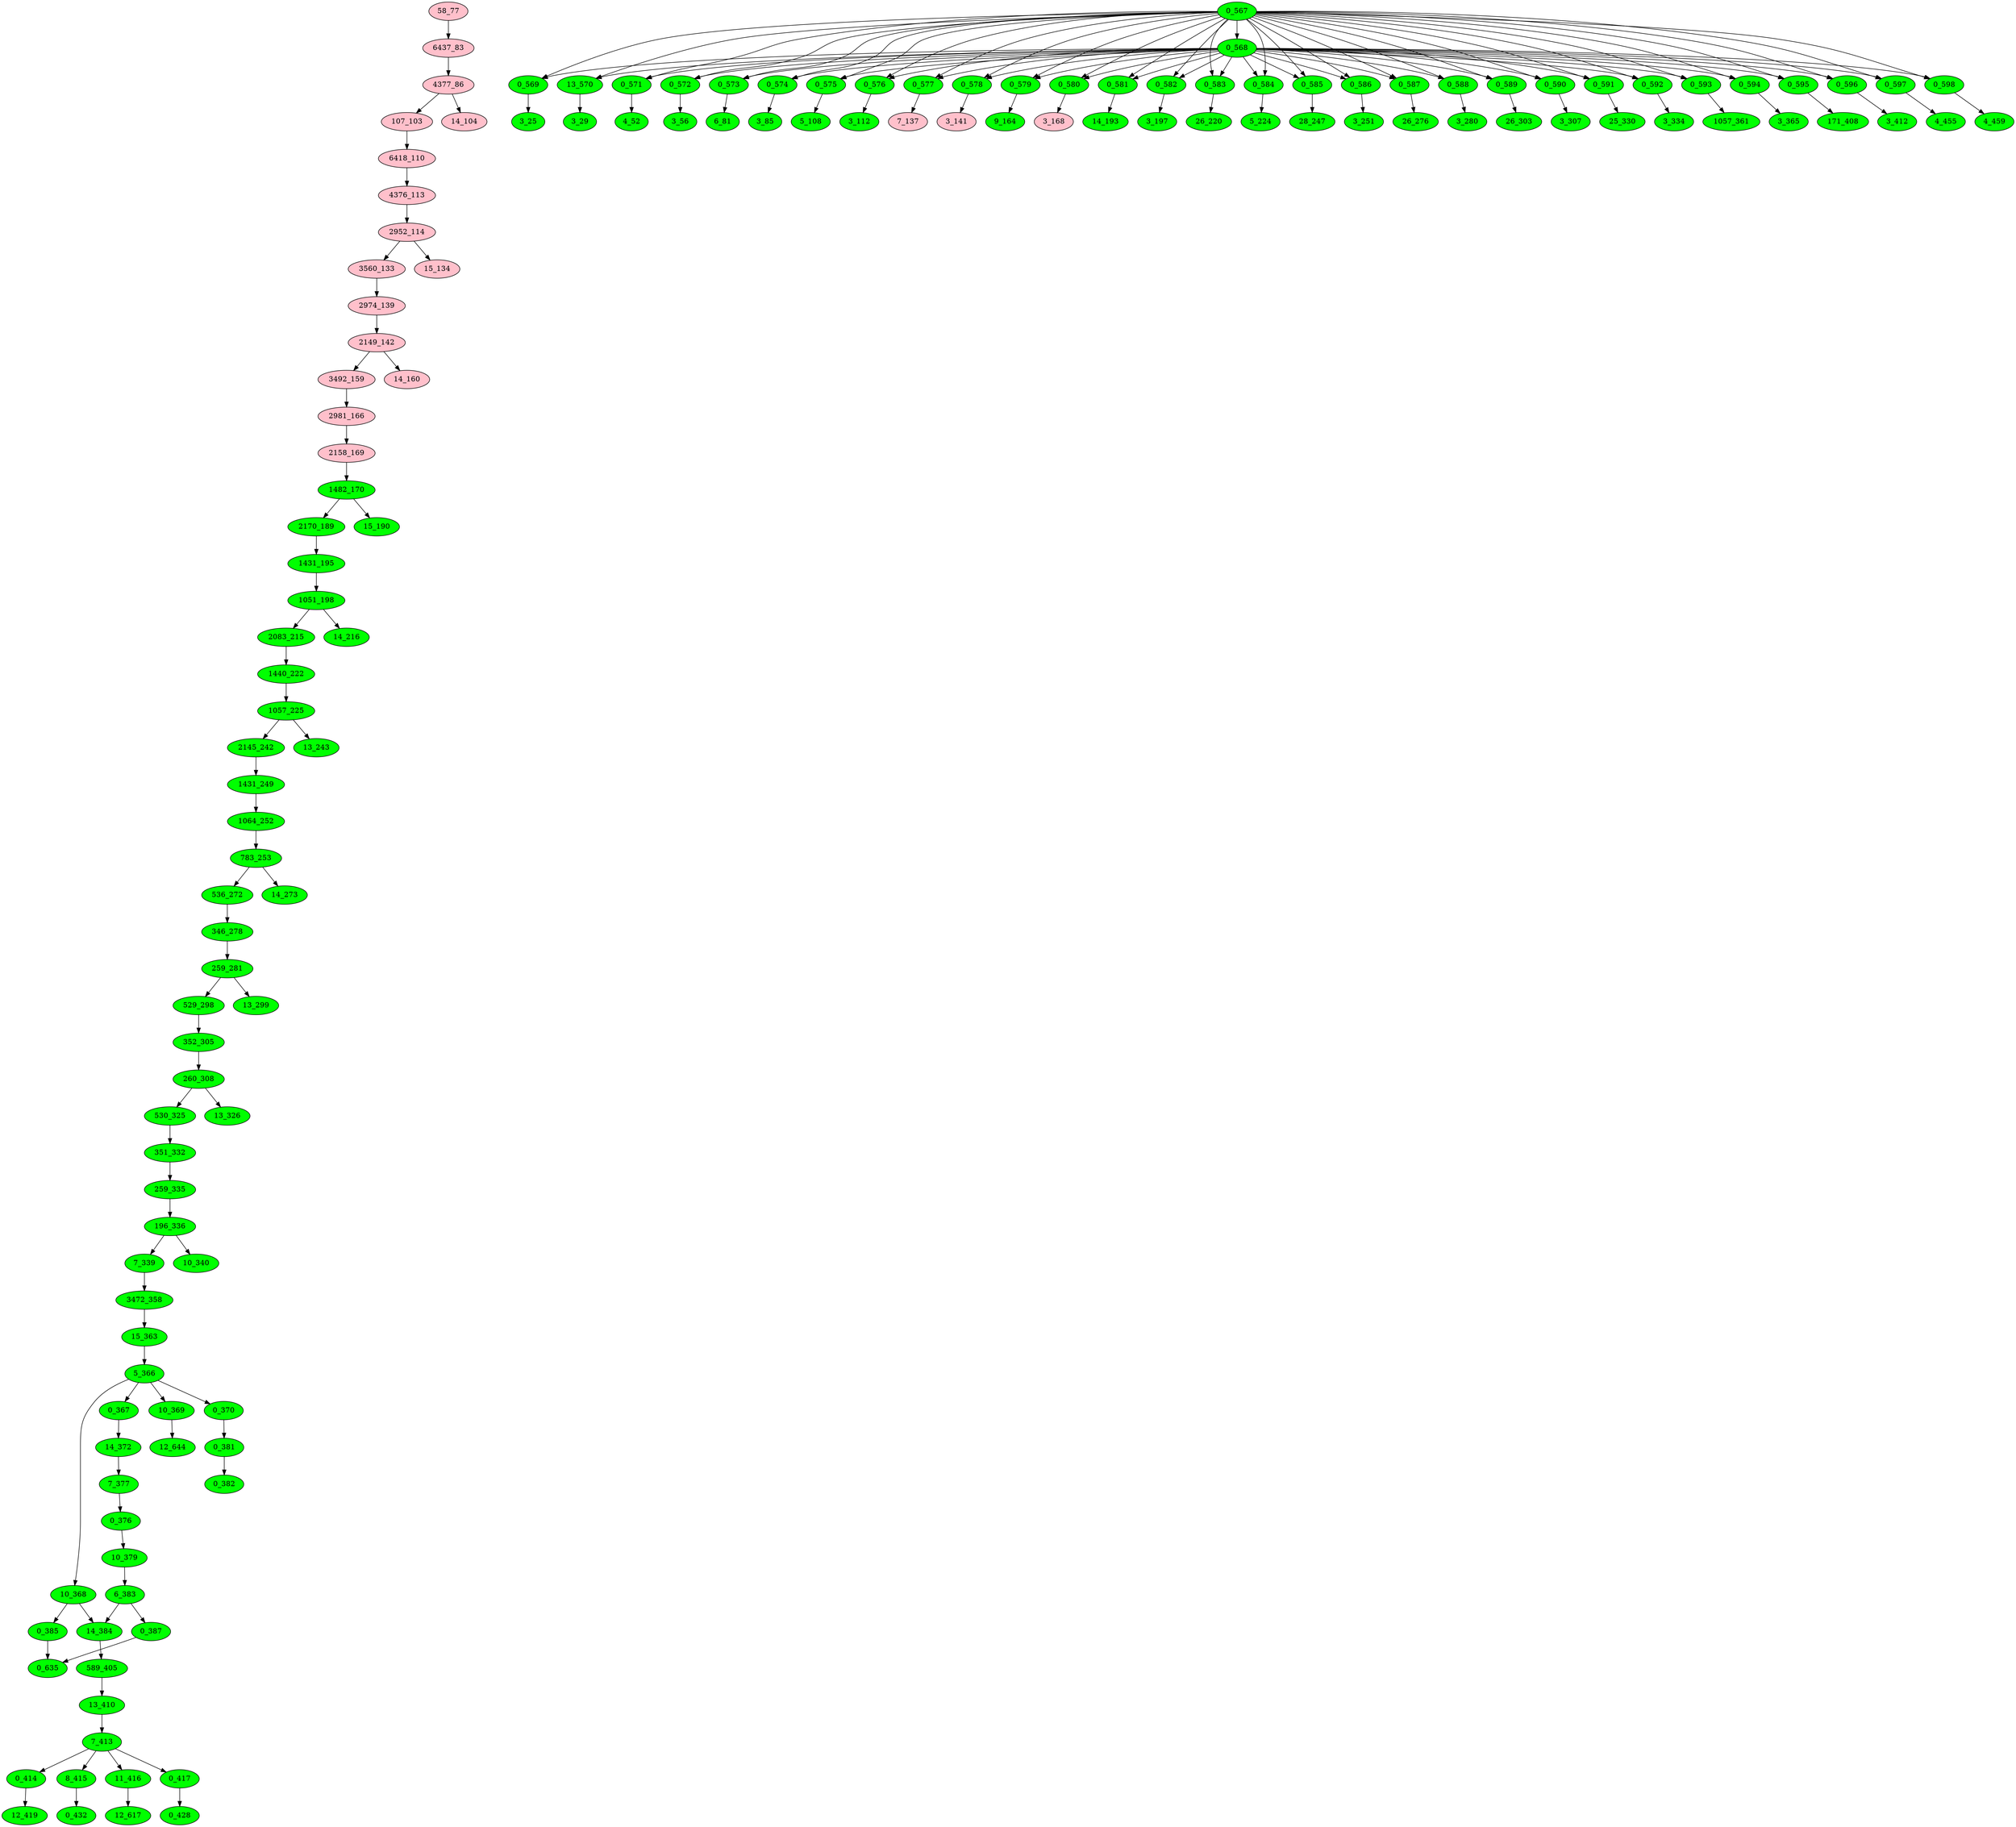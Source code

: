 digraph{
"58_77" [style=filled, fillcolor = pink]
"58_77" -> "6437_83"
"6437_83" [style=filled, fillcolor = pink]
"0_567" [style=filled, fillcolor = green]
"0_567" -> "0_568"
"0_568" [style=filled, fillcolor = green]
"0_567" -> "0_569"
"0_569" [style=filled, fillcolor = green]
"0_567" -> "13_570"
"13_570" [style=filled, fillcolor = green]
"0_567" -> "0_571"
"0_571" [style=filled, fillcolor = green]
"0_567" -> "0_572"
"0_572" [style=filled, fillcolor = green]
"0_567" -> "0_573"
"0_573" [style=filled, fillcolor = green]
"0_567" -> "0_574"
"0_574" [style=filled, fillcolor = green]
"0_567" -> "0_575"
"0_575" [style=filled, fillcolor = green]
"0_567" -> "0_576"
"0_576" [style=filled, fillcolor = green]
"0_567" -> "0_577"
"0_577" [style=filled, fillcolor = green]
"0_567" -> "0_578"
"0_578" [style=filled, fillcolor = green]
"0_567" -> "0_579"
"0_579" [style=filled, fillcolor = green]
"0_567" -> "0_580"
"0_580" [style=filled, fillcolor = green]
"0_567" -> "0_581"
"0_581" [style=filled, fillcolor = green]
"0_567" -> "0_582"
"0_582" [style=filled, fillcolor = green]
"0_567" -> "0_583"
"0_583" [style=filled, fillcolor = green]
"0_567" -> "0_584"
"0_584" [style=filled, fillcolor = green]
"0_567" -> "0_585"
"0_585" [style=filled, fillcolor = green]
"0_567" -> "0_586"
"0_586" [style=filled, fillcolor = green]
"0_567" -> "0_587"
"0_587" [style=filled, fillcolor = green]
"0_567" -> "0_588"
"0_588" [style=filled, fillcolor = green]
"0_567" -> "0_589"
"0_589" [style=filled, fillcolor = green]
"0_567" -> "0_590"
"0_590" [style=filled, fillcolor = green]
"0_567" -> "0_591"
"0_591" [style=filled, fillcolor = green]
"0_567" -> "0_592"
"0_592" [style=filled, fillcolor = green]
"0_567" -> "0_593"
"0_593" [style=filled, fillcolor = green]
"0_567" -> "0_594"
"0_594" [style=filled, fillcolor = green]
"0_567" -> "0_595"
"0_595" [style=filled, fillcolor = green]
"0_567" -> "0_596"
"0_596" [style=filled, fillcolor = green]
"0_567" -> "0_597"
"0_597" [style=filled, fillcolor = green]
"0_567" -> "0_598"
"0_598" [style=filled, fillcolor = green]
"6437_83" [style=filled, fillcolor = pink]
"6437_83" -> "4377_86"
"4377_86" [style=filled, fillcolor = pink]
"0_568" [style=filled, fillcolor = green]
"0_568" -> "0_569"
"0_569" [style=filled, fillcolor = green]
"0_568" -> "13_570"
"13_570" [style=filled, fillcolor = green]
"0_568" -> "0_571"
"0_571" [style=filled, fillcolor = green]
"0_568" -> "0_572"
"0_572" [style=filled, fillcolor = green]
"0_568" -> "0_573"
"0_573" [style=filled, fillcolor = green]
"0_568" -> "0_574"
"0_574" [style=filled, fillcolor = green]
"0_568" -> "0_575"
"0_575" [style=filled, fillcolor = green]
"0_568" -> "0_576"
"0_576" [style=filled, fillcolor = green]
"0_568" -> "0_577"
"0_577" [style=filled, fillcolor = green]
"0_568" -> "0_578"
"0_578" [style=filled, fillcolor = green]
"0_568" -> "0_579"
"0_579" [style=filled, fillcolor = green]
"0_568" -> "0_580"
"0_580" [style=filled, fillcolor = green]
"0_568" -> "0_581"
"0_581" [style=filled, fillcolor = green]
"0_568" -> "0_582"
"0_582" [style=filled, fillcolor = green]
"0_568" -> "0_583"
"0_583" [style=filled, fillcolor = green]
"0_568" -> "0_584"
"0_584" [style=filled, fillcolor = green]
"0_568" -> "0_585"
"0_585" [style=filled, fillcolor = green]
"0_568" -> "0_586"
"0_586" [style=filled, fillcolor = green]
"0_568" -> "0_587"
"0_587" [style=filled, fillcolor = green]
"0_568" -> "0_588"
"0_588" [style=filled, fillcolor = green]
"0_568" -> "0_589"
"0_589" [style=filled, fillcolor = green]
"0_568" -> "0_590"
"0_590" [style=filled, fillcolor = green]
"0_568" -> "0_591"
"0_591" [style=filled, fillcolor = green]
"0_568" -> "0_592"
"0_592" [style=filled, fillcolor = green]
"0_568" -> "0_593"
"0_593" [style=filled, fillcolor = green]
"0_568" -> "0_594"
"0_594" [style=filled, fillcolor = green]
"0_568" -> "0_595"
"0_595" [style=filled, fillcolor = green]
"0_568" -> "0_596"
"0_596" [style=filled, fillcolor = green]
"0_568" -> "0_597"
"0_597" [style=filled, fillcolor = green]
"0_568" -> "0_598"
"0_598" [style=filled, fillcolor = green]
"0_569" [style=filled, fillcolor = green]
"0_569" -> "3_25"
"3_25" [style=filled, fillcolor = green]
"13_570" [style=filled, fillcolor = green]
"13_570" -> "3_29"
"3_29" [style=filled, fillcolor = green]
"0_571" [style=filled, fillcolor = green]
"0_571" -> "4_52"
"4_52" [style=filled, fillcolor = green]
"0_572" [style=filled, fillcolor = green]
"0_572" -> "3_56"
"3_56" [style=filled, fillcolor = green]
"0_573" [style=filled, fillcolor = green]
"0_573" -> "6_81"
"6_81" [style=filled, fillcolor = green]
"0_574" [style=filled, fillcolor = green]
"0_574" -> "3_85"
"3_85" [style=filled, fillcolor = green]
"4377_86" [style=filled, fillcolor = pink]
"4377_86" -> "107_103"
"107_103" [style=filled, fillcolor = pink]
"4377_86" -> "14_104"
"14_104" [style=filled, fillcolor = pink]
"0_575" [style=filled, fillcolor = green]
"0_575" -> "5_108"
"5_108" [style=filled, fillcolor = green]
"0_576" [style=filled, fillcolor = green]
"0_576" -> "3_112"
"3_112" [style=filled, fillcolor = green]
"0_577" [style=filled, fillcolor = green]
"0_577" -> "7_137"
"7_137" [style=filled, fillcolor = pink]
"0_578" [style=filled, fillcolor = green]
"0_578" -> "3_141"
"3_141" [style=filled, fillcolor = pink]
"0_579" [style=filled, fillcolor = green]
"0_579" -> "9_164"
"9_164" [style=filled, fillcolor = green]
"0_580" [style=filled, fillcolor = green]
"0_580" -> "3_168"
"3_168" [style=filled, fillcolor = pink]
"0_581" [style=filled, fillcolor = green]
"0_581" -> "14_193"
"14_193" [style=filled, fillcolor = green]
"0_582" [style=filled, fillcolor = green]
"0_582" -> "3_197"
"3_197" [style=filled, fillcolor = green]
"0_583" [style=filled, fillcolor = green]
"0_583" -> "26_220"
"26_220" [style=filled, fillcolor = green]
"0_584" [style=filled, fillcolor = green]
"0_584" -> "5_224"
"5_224" [style=filled, fillcolor = green]
"0_585" [style=filled, fillcolor = green]
"0_585" -> "28_247"
"28_247" [style=filled, fillcolor = green]
"0_586" [style=filled, fillcolor = green]
"0_586" -> "3_251"
"3_251" [style=filled, fillcolor = green]
"0_587" [style=filled, fillcolor = green]
"0_587" -> "26_276"
"26_276" [style=filled, fillcolor = green]
"0_588" [style=filled, fillcolor = green]
"0_588" -> "3_280"
"3_280" [style=filled, fillcolor = green]
"0_589" [style=filled, fillcolor = green]
"0_589" -> "26_303"
"26_303" [style=filled, fillcolor = green]
"0_590" [style=filled, fillcolor = green]
"0_590" -> "3_307"
"3_307" [style=filled, fillcolor = green]
"0_591" [style=filled, fillcolor = green]
"0_591" -> "25_330"
"25_330" [style=filled, fillcolor = green]
"0_592" [style=filled, fillcolor = green]
"0_592" -> "3_334"
"3_334" [style=filled, fillcolor = green]
"0_593" [style=filled, fillcolor = green]
"0_593" -> "1057_361"
"1057_361" [style=filled, fillcolor = green]
"0_594" [style=filled, fillcolor = green]
"0_594" -> "3_365"
"3_365" [style=filled, fillcolor = green]
"0_595" [style=filled, fillcolor = green]
"0_595" -> "171_408"
"171_408" [style=filled, fillcolor = green]
"0_596" [style=filled, fillcolor = green]
"0_596" -> "3_412"
"3_412" [style=filled, fillcolor = green]
"0_597" [style=filled, fillcolor = green]
"0_597" -> "4_455"
"4_455" [style=filled, fillcolor = green]
"0_598" [style=filled, fillcolor = green]
"0_598" -> "4_459"
"4_459" [style=filled, fillcolor = green]
"107_103" [style=filled, fillcolor = pink]
"107_103" -> "6418_110"
"6418_110" [style=filled, fillcolor = pink]
"6418_110" [style=filled, fillcolor = pink]
"6418_110" -> "4376_113"
"4376_113" [style=filled, fillcolor = pink]
"4376_113" [style=filled, fillcolor = pink]
"4376_113" -> "2952_114"
"2952_114" [style=filled, fillcolor = pink]
"2952_114" [style=filled, fillcolor = pink]
"2952_114" -> "3560_133"
"3560_133" [style=filled, fillcolor = pink]
"2952_114" -> "15_134"
"15_134" [style=filled, fillcolor = pink]
"3560_133" [style=filled, fillcolor = pink]
"3560_133" -> "2974_139"
"2974_139" [style=filled, fillcolor = pink]
"2974_139" [style=filled, fillcolor = pink]
"2974_139" -> "2149_142"
"2149_142" [style=filled, fillcolor = pink]
"2149_142" [style=filled, fillcolor = pink]
"2149_142" -> "3492_159"
"3492_159" [style=filled, fillcolor = pink]
"2149_142" -> "14_160"
"14_160" [style=filled, fillcolor = pink]
"3492_159" [style=filled, fillcolor = pink]
"3492_159" -> "2981_166"
"2981_166" [style=filled, fillcolor = pink]
"2981_166" [style=filled, fillcolor = pink]
"2981_166" -> "2158_169"
"2158_169" [style=filled, fillcolor = pink]
"2158_169" [style=filled, fillcolor = pink]
"2158_169" -> "1482_170"
"1482_170" [style=filled, fillcolor = green]
"1482_170" [style=filled, fillcolor = green]
"1482_170" -> "2170_189"
"2170_189" [style=filled, fillcolor = green]
"1482_170" -> "15_190"
"15_190" [style=filled, fillcolor = green]
"2170_189" [style=filled, fillcolor = green]
"2170_189" -> "1431_195"
"1431_195" [style=filled, fillcolor = green]
"1431_195" [style=filled, fillcolor = green]
"1431_195" -> "1051_198"
"1051_198" [style=filled, fillcolor = green]
"1051_198" [style=filled, fillcolor = green]
"1051_198" -> "2083_215"
"2083_215" [style=filled, fillcolor = green]
"1051_198" -> "14_216"
"14_216" [style=filled, fillcolor = green]
"2083_215" [style=filled, fillcolor = green]
"2083_215" -> "1440_222"
"1440_222" [style=filled, fillcolor = green]
"1440_222" [style=filled, fillcolor = green]
"1440_222" -> "1057_225"
"1057_225" [style=filled, fillcolor = green]
"1057_225" [style=filled, fillcolor = green]
"1057_225" -> "2145_242"
"2145_242" [style=filled, fillcolor = green]
"1057_225" -> "13_243"
"13_243" [style=filled, fillcolor = green]
"2145_242" [style=filled, fillcolor = green]
"2145_242" -> "1431_249"
"1431_249" [style=filled, fillcolor = green]
"1431_249" [style=filled, fillcolor = green]
"1431_249" -> "1064_252"
"1064_252" [style=filled, fillcolor = green]
"1064_252" [style=filled, fillcolor = green]
"1064_252" -> "783_253"
"783_253" [style=filled, fillcolor = green]
"783_253" [style=filled, fillcolor = green]
"783_253" -> "536_272"
"536_272" [style=filled, fillcolor = green]
"783_253" -> "14_273"
"14_273" [style=filled, fillcolor = green]
"536_272" [style=filled, fillcolor = green]
"536_272" -> "346_278"
"346_278" [style=filled, fillcolor = green]
"346_278" [style=filled, fillcolor = green]
"346_278" -> "259_281"
"259_281" [style=filled, fillcolor = green]
"259_281" [style=filled, fillcolor = green]
"259_281" -> "529_298"
"529_298" [style=filled, fillcolor = green]
"259_281" -> "13_299"
"13_299" [style=filled, fillcolor = green]
"529_298" [style=filled, fillcolor = green]
"529_298" -> "352_305"
"352_305" [style=filled, fillcolor = green]
"352_305" [style=filled, fillcolor = green]
"352_305" -> "260_308"
"260_308" [style=filled, fillcolor = green]
"260_308" [style=filled, fillcolor = green]
"260_308" -> "530_325"
"530_325" [style=filled, fillcolor = green]
"260_308" -> "13_326"
"13_326" [style=filled, fillcolor = green]
"530_325" [style=filled, fillcolor = green]
"530_325" -> "351_332"
"351_332" [style=filled, fillcolor = green]
"351_332" [style=filled, fillcolor = green]
"351_332" -> "259_335"
"259_335" [style=filled, fillcolor = green]
"259_335" [style=filled, fillcolor = green]
"259_335" -> "196_336"
"196_336" [style=filled, fillcolor = green]
"196_336" [style=filled, fillcolor = green]
"196_336" -> "7_339"
"7_339" [style=filled, fillcolor = green]
"196_336" -> "10_340"
"10_340" [style=filled, fillcolor = green]
"7_339" [style=filled, fillcolor = green]
"7_339" -> "3472_358"
"3472_358" [style=filled, fillcolor = green]
"3472_358" [style=filled, fillcolor = green]
"3472_358" -> "15_363"
"15_363" [style=filled, fillcolor = green]
"15_363" [style=filled, fillcolor = green]
"15_363" -> "5_366"
"5_366" [style=filled, fillcolor = green]
"5_366" [style=filled, fillcolor = green]
"5_366" -> "0_367"
"0_367" [style=filled, fillcolor = green]
"5_366" -> "10_368"
"10_368" [style=filled, fillcolor = green]
"5_366" -> "10_369"
"10_369" [style=filled, fillcolor = green]
"5_366" -> "0_370"
"0_370" [style=filled, fillcolor = green]
"0_367" [style=filled, fillcolor = green]
"0_367" -> "14_372"
"14_372" [style=filled, fillcolor = green]
"0_370" [style=filled, fillcolor = green]
"0_370" -> "0_381"
"0_381" [style=filled, fillcolor = green]
"10_368" [style=filled, fillcolor = green]
"10_368" -> "0_385"
"0_385" [style=filled, fillcolor = green]
"10_368" -> "14_384"
"14_384" [style=filled, fillcolor = green]
"10_369" [style=filled, fillcolor = green]
"10_369" -> "12_644"
"12_644" [style=filled, fillcolor = green]
"14_372" [style=filled, fillcolor = green]
"14_372" -> "7_377"
"7_377" [style=filled, fillcolor = green]
"0_381" [style=filled, fillcolor = green]
"0_381" -> "0_382"
"0_382" [style=filled, fillcolor = green]
"7_377" [style=filled, fillcolor = green]
"7_377" -> "0_376"
"0_376" [style=filled, fillcolor = green]
"0_376" [style=filled, fillcolor = green]
"0_376" -> "10_379"
"10_379" [style=filled, fillcolor = green]
"10_379" [style=filled, fillcolor = green]
"10_379" -> "6_383"
"6_383" [style=filled, fillcolor = green]
"6_383" [style=filled, fillcolor = green]
"6_383" -> "14_384"
"14_384" [style=filled, fillcolor = green]
"6_383" -> "0_387"
"0_387" [style=filled, fillcolor = green]
"14_384" [style=filled, fillcolor = green]
"14_384" -> "589_405"
"589_405" [style=filled, fillcolor = green]
"0_385" [style=filled, fillcolor = green]
"0_385" -> "0_635"
"0_635" [style=filled, fillcolor = green]
"0_387" [style=filled, fillcolor = green]
"0_387" -> "0_635"
"0_635" [style=filled, fillcolor = green]
"589_405" [style=filled, fillcolor = green]
"589_405" -> "13_410"
"13_410" [style=filled, fillcolor = green]
"13_410" [style=filled, fillcolor = green]
"13_410" -> "7_413"
"7_413" [style=filled, fillcolor = green]
"7_413" [style=filled, fillcolor = green]
"7_413" -> "0_414"
"0_414" [style=filled, fillcolor = green]
"7_413" -> "8_415"
"8_415" [style=filled, fillcolor = green]
"7_413" -> "11_416"
"11_416" [style=filled, fillcolor = green]
"7_413" -> "0_417"
"0_417" [style=filled, fillcolor = green]
"0_414" [style=filled, fillcolor = green]
"0_414" -> "12_419"
"12_419" [style=filled, fillcolor = green]
"0_417" [style=filled, fillcolor = green]
"0_417" -> "0_428"
"0_428" [style=filled, fillcolor = green]
"8_415" [style=filled, fillcolor = green]
"8_415" -> "0_432"
"0_432" [style=filled, fillcolor = green]
"11_416" [style=filled, fillcolor = green]
"11_416" -> "12_617"
"12_617" [style=filled, fillcolor = green]
}